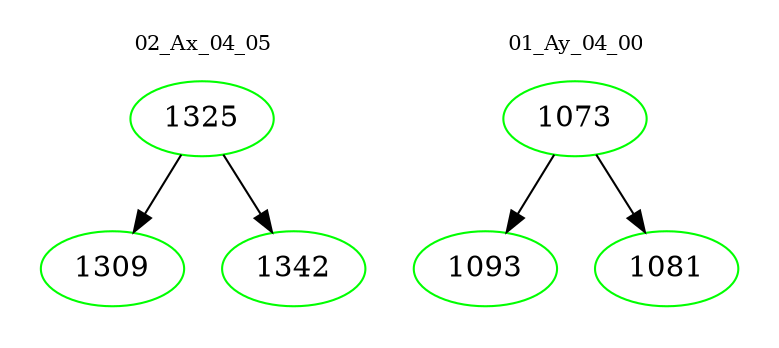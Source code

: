 digraph{
subgraph cluster_0 {
color = white
label = "02_Ax_04_05";
fontsize=10;
T0_1325 [label="1325", color="green"]
T0_1325 -> T0_1309 [color="black"]
T0_1309 [label="1309", color="green"]
T0_1325 -> T0_1342 [color="black"]
T0_1342 [label="1342", color="green"]
}
subgraph cluster_1 {
color = white
label = "01_Ay_04_00";
fontsize=10;
T1_1073 [label="1073", color="green"]
T1_1073 -> T1_1093 [color="black"]
T1_1093 [label="1093", color="green"]
T1_1073 -> T1_1081 [color="black"]
T1_1081 [label="1081", color="green"]
}
}
